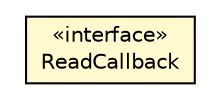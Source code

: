 #!/usr/local/bin/dot
#
# Class diagram 
# Generated by UMLGraph version R5_6-24-gf6e263 (http://www.umlgraph.org/)
#

digraph G {
	edge [fontname="Helvetica",fontsize=10,labelfontname="Helvetica",labelfontsize=10];
	node [fontname="Helvetica",fontsize=10,shape=plaintext];
	nodesep=0.25;
	ranksep=0.5;
	// io.reinert.requestor.core.callback.ReadCallback
	c57082 [label=<<table title="io.reinert.requestor.core.callback.ReadCallback" border="0" cellborder="1" cellspacing="0" cellpadding="2" port="p" bgcolor="lemonChiffon" href="./ReadCallback.html">
		<tr><td><table border="0" cellspacing="0" cellpadding="1">
<tr><td align="center" balign="center"> &#171;interface&#187; </td></tr>
<tr><td align="center" balign="center"> ReadCallback </td></tr>
		</table></td></tr>
		</table>>, URL="./ReadCallback.html", fontname="Helvetica", fontcolor="black", fontsize=10.0];
}


